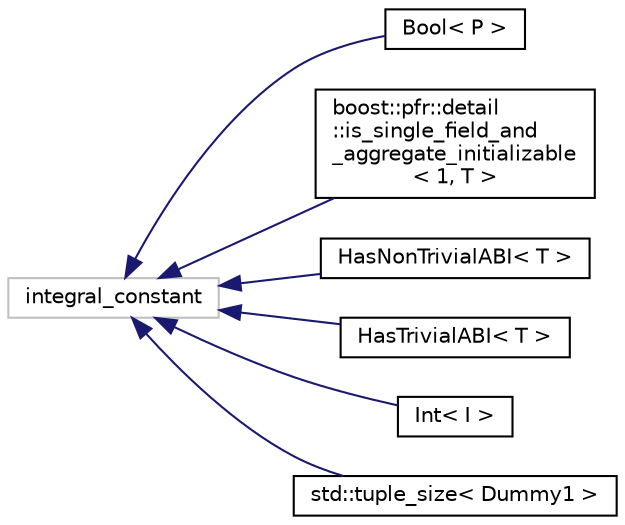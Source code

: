 digraph "Graphical Class Hierarchy"
{
  edge [fontname="Helvetica",fontsize="10",labelfontname="Helvetica",labelfontsize="10"];
  node [fontname="Helvetica",fontsize="10",shape=record];
  rankdir="LR";
  Node2241 [label="integral_constant",height=0.2,width=0.4,color="grey75", fillcolor="white", style="filled"];
  Node2241 -> Node0 [dir="back",color="midnightblue",fontsize="10",style="solid",fontname="Helvetica"];
  Node0 [label="Bool\< P \>",height=0.2,width=0.4,color="black", fillcolor="white", style="filled",URL="$struct_bool.html"];
  Node2241 -> Node2243 [dir="back",color="midnightblue",fontsize="10",style="solid",fontname="Helvetica"];
  Node2243 [label="boost::pfr::detail\l::is_single_field_and\l_aggregate_initializable\l\< 1, T \>",height=0.2,width=0.4,color="black", fillcolor="white", style="filled",URL="$structboost_1_1pfr_1_1detail_1_1is__single__field__and__aggregate__initializable_3_011_00_01_t_01_4.html"];
  Node2241 -> Node2244 [dir="back",color="midnightblue",fontsize="10",style="solid",fontname="Helvetica"];
  Node2244 [label="HasNonTrivialABI\< T \>",height=0.2,width=0.4,color="black", fillcolor="white", style="filled",URL="$struct_has_non_trivial_a_b_i.html"];
  Node2241 -> Node2245 [dir="back",color="midnightblue",fontsize="10",style="solid",fontname="Helvetica"];
  Node2245 [label="HasTrivialABI\< T \>",height=0.2,width=0.4,color="black", fillcolor="white", style="filled",URL="$struct_has_trivial_a_b_i.html"];
  Node2241 -> Node2246 [dir="back",color="midnightblue",fontsize="10",style="solid",fontname="Helvetica"];
  Node2246 [label="Int\< I \>",height=0.2,width=0.4,color="black", fillcolor="white", style="filled",URL="$struct_int.html"];
  Node2241 -> Node2247 [dir="back",color="midnightblue",fontsize="10",style="solid",fontname="Helvetica"];
  Node2247 [label="std::tuple_size\< Dummy1 \>",height=0.2,width=0.4,color="black", fillcolor="white", style="filled",URL="$classstd_1_1tuple__size_3_01_dummy1_01_4.html"];
}
